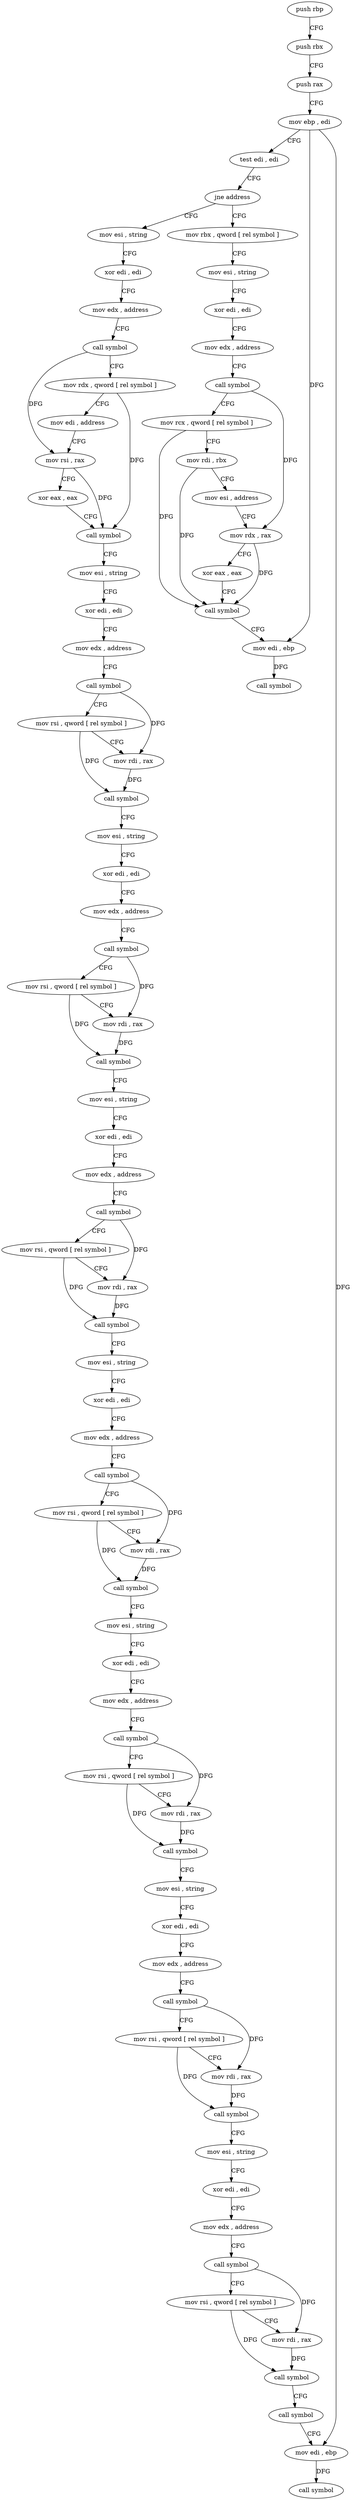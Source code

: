 digraph "func" {
"4200112" [label = "push rbp" ]
"4200113" [label = "push rbx" ]
"4200114" [label = "push rax" ]
"4200115" [label = "mov ebp , edi" ]
"4200117" [label = "test edi , edi" ]
"4200119" [label = "jne address" ]
"4200400" [label = "mov rbx , qword [ rel symbol ]" ]
"4200125" [label = "mov esi , string" ]
"4200407" [label = "mov esi , string" ]
"4200412" [label = "xor edi , edi" ]
"4200414" [label = "mov edx , address" ]
"4200419" [label = "call symbol" ]
"4200424" [label = "mov rcx , qword [ rel symbol ]" ]
"4200431" [label = "mov rdi , rbx" ]
"4200434" [label = "mov esi , address" ]
"4200439" [label = "mov rdx , rax" ]
"4200442" [label = "xor eax , eax" ]
"4200444" [label = "call symbol" ]
"4200449" [label = "mov edi , ebp" ]
"4200451" [label = "call symbol" ]
"4200130" [label = "xor edi , edi" ]
"4200132" [label = "mov edx , address" ]
"4200137" [label = "call symbol" ]
"4200142" [label = "mov rdx , qword [ rel symbol ]" ]
"4200149" [label = "mov edi , address" ]
"4200154" [label = "mov rsi , rax" ]
"4200157" [label = "xor eax , eax" ]
"4200159" [label = "call symbol" ]
"4200164" [label = "mov esi , string" ]
"4200169" [label = "xor edi , edi" ]
"4200171" [label = "mov edx , address" ]
"4200176" [label = "call symbol" ]
"4200181" [label = "mov rsi , qword [ rel symbol ]" ]
"4200188" [label = "mov rdi , rax" ]
"4200191" [label = "call symbol" ]
"4200196" [label = "mov esi , string" ]
"4200201" [label = "xor edi , edi" ]
"4200203" [label = "mov edx , address" ]
"4200208" [label = "call symbol" ]
"4200213" [label = "mov rsi , qword [ rel symbol ]" ]
"4200220" [label = "mov rdi , rax" ]
"4200223" [label = "call symbol" ]
"4200228" [label = "mov esi , string" ]
"4200233" [label = "xor edi , edi" ]
"4200235" [label = "mov edx , address" ]
"4200240" [label = "call symbol" ]
"4200245" [label = "mov rsi , qword [ rel symbol ]" ]
"4200252" [label = "mov rdi , rax" ]
"4200255" [label = "call symbol" ]
"4200260" [label = "mov esi , string" ]
"4200265" [label = "xor edi , edi" ]
"4200267" [label = "mov edx , address" ]
"4200272" [label = "call symbol" ]
"4200277" [label = "mov rsi , qword [ rel symbol ]" ]
"4200284" [label = "mov rdi , rax" ]
"4200287" [label = "call symbol" ]
"4200292" [label = "mov esi , string" ]
"4200297" [label = "xor edi , edi" ]
"4200299" [label = "mov edx , address" ]
"4200304" [label = "call symbol" ]
"4200309" [label = "mov rsi , qword [ rel symbol ]" ]
"4200316" [label = "mov rdi , rax" ]
"4200319" [label = "call symbol" ]
"4200324" [label = "mov esi , string" ]
"4200329" [label = "xor edi , edi" ]
"4200331" [label = "mov edx , address" ]
"4200336" [label = "call symbol" ]
"4200341" [label = "mov rsi , qword [ rel symbol ]" ]
"4200348" [label = "mov rdi , rax" ]
"4200351" [label = "call symbol" ]
"4200356" [label = "mov esi , string" ]
"4200361" [label = "xor edi , edi" ]
"4200363" [label = "mov edx , address" ]
"4200368" [label = "call symbol" ]
"4200373" [label = "mov rsi , qword [ rel symbol ]" ]
"4200380" [label = "mov rdi , rax" ]
"4200383" [label = "call symbol" ]
"4200388" [label = "call symbol" ]
"4200393" [label = "mov edi , ebp" ]
"4200395" [label = "call symbol" ]
"4200112" -> "4200113" [ label = "CFG" ]
"4200113" -> "4200114" [ label = "CFG" ]
"4200114" -> "4200115" [ label = "CFG" ]
"4200115" -> "4200117" [ label = "CFG" ]
"4200115" -> "4200449" [ label = "DFG" ]
"4200115" -> "4200393" [ label = "DFG" ]
"4200117" -> "4200119" [ label = "CFG" ]
"4200119" -> "4200400" [ label = "CFG" ]
"4200119" -> "4200125" [ label = "CFG" ]
"4200400" -> "4200407" [ label = "CFG" ]
"4200125" -> "4200130" [ label = "CFG" ]
"4200407" -> "4200412" [ label = "CFG" ]
"4200412" -> "4200414" [ label = "CFG" ]
"4200414" -> "4200419" [ label = "CFG" ]
"4200419" -> "4200424" [ label = "CFG" ]
"4200419" -> "4200439" [ label = "DFG" ]
"4200424" -> "4200431" [ label = "CFG" ]
"4200424" -> "4200444" [ label = "DFG" ]
"4200431" -> "4200434" [ label = "CFG" ]
"4200431" -> "4200444" [ label = "DFG" ]
"4200434" -> "4200439" [ label = "CFG" ]
"4200439" -> "4200442" [ label = "CFG" ]
"4200439" -> "4200444" [ label = "DFG" ]
"4200442" -> "4200444" [ label = "CFG" ]
"4200444" -> "4200449" [ label = "CFG" ]
"4200449" -> "4200451" [ label = "DFG" ]
"4200130" -> "4200132" [ label = "CFG" ]
"4200132" -> "4200137" [ label = "CFG" ]
"4200137" -> "4200142" [ label = "CFG" ]
"4200137" -> "4200154" [ label = "DFG" ]
"4200142" -> "4200149" [ label = "CFG" ]
"4200142" -> "4200159" [ label = "DFG" ]
"4200149" -> "4200154" [ label = "CFG" ]
"4200154" -> "4200157" [ label = "CFG" ]
"4200154" -> "4200159" [ label = "DFG" ]
"4200157" -> "4200159" [ label = "CFG" ]
"4200159" -> "4200164" [ label = "CFG" ]
"4200164" -> "4200169" [ label = "CFG" ]
"4200169" -> "4200171" [ label = "CFG" ]
"4200171" -> "4200176" [ label = "CFG" ]
"4200176" -> "4200181" [ label = "CFG" ]
"4200176" -> "4200188" [ label = "DFG" ]
"4200181" -> "4200188" [ label = "CFG" ]
"4200181" -> "4200191" [ label = "DFG" ]
"4200188" -> "4200191" [ label = "DFG" ]
"4200191" -> "4200196" [ label = "CFG" ]
"4200196" -> "4200201" [ label = "CFG" ]
"4200201" -> "4200203" [ label = "CFG" ]
"4200203" -> "4200208" [ label = "CFG" ]
"4200208" -> "4200213" [ label = "CFG" ]
"4200208" -> "4200220" [ label = "DFG" ]
"4200213" -> "4200220" [ label = "CFG" ]
"4200213" -> "4200223" [ label = "DFG" ]
"4200220" -> "4200223" [ label = "DFG" ]
"4200223" -> "4200228" [ label = "CFG" ]
"4200228" -> "4200233" [ label = "CFG" ]
"4200233" -> "4200235" [ label = "CFG" ]
"4200235" -> "4200240" [ label = "CFG" ]
"4200240" -> "4200245" [ label = "CFG" ]
"4200240" -> "4200252" [ label = "DFG" ]
"4200245" -> "4200252" [ label = "CFG" ]
"4200245" -> "4200255" [ label = "DFG" ]
"4200252" -> "4200255" [ label = "DFG" ]
"4200255" -> "4200260" [ label = "CFG" ]
"4200260" -> "4200265" [ label = "CFG" ]
"4200265" -> "4200267" [ label = "CFG" ]
"4200267" -> "4200272" [ label = "CFG" ]
"4200272" -> "4200277" [ label = "CFG" ]
"4200272" -> "4200284" [ label = "DFG" ]
"4200277" -> "4200284" [ label = "CFG" ]
"4200277" -> "4200287" [ label = "DFG" ]
"4200284" -> "4200287" [ label = "DFG" ]
"4200287" -> "4200292" [ label = "CFG" ]
"4200292" -> "4200297" [ label = "CFG" ]
"4200297" -> "4200299" [ label = "CFG" ]
"4200299" -> "4200304" [ label = "CFG" ]
"4200304" -> "4200309" [ label = "CFG" ]
"4200304" -> "4200316" [ label = "DFG" ]
"4200309" -> "4200316" [ label = "CFG" ]
"4200309" -> "4200319" [ label = "DFG" ]
"4200316" -> "4200319" [ label = "DFG" ]
"4200319" -> "4200324" [ label = "CFG" ]
"4200324" -> "4200329" [ label = "CFG" ]
"4200329" -> "4200331" [ label = "CFG" ]
"4200331" -> "4200336" [ label = "CFG" ]
"4200336" -> "4200341" [ label = "CFG" ]
"4200336" -> "4200348" [ label = "DFG" ]
"4200341" -> "4200348" [ label = "CFG" ]
"4200341" -> "4200351" [ label = "DFG" ]
"4200348" -> "4200351" [ label = "DFG" ]
"4200351" -> "4200356" [ label = "CFG" ]
"4200356" -> "4200361" [ label = "CFG" ]
"4200361" -> "4200363" [ label = "CFG" ]
"4200363" -> "4200368" [ label = "CFG" ]
"4200368" -> "4200373" [ label = "CFG" ]
"4200368" -> "4200380" [ label = "DFG" ]
"4200373" -> "4200380" [ label = "CFG" ]
"4200373" -> "4200383" [ label = "DFG" ]
"4200380" -> "4200383" [ label = "DFG" ]
"4200383" -> "4200388" [ label = "CFG" ]
"4200388" -> "4200393" [ label = "CFG" ]
"4200393" -> "4200395" [ label = "DFG" ]
}
